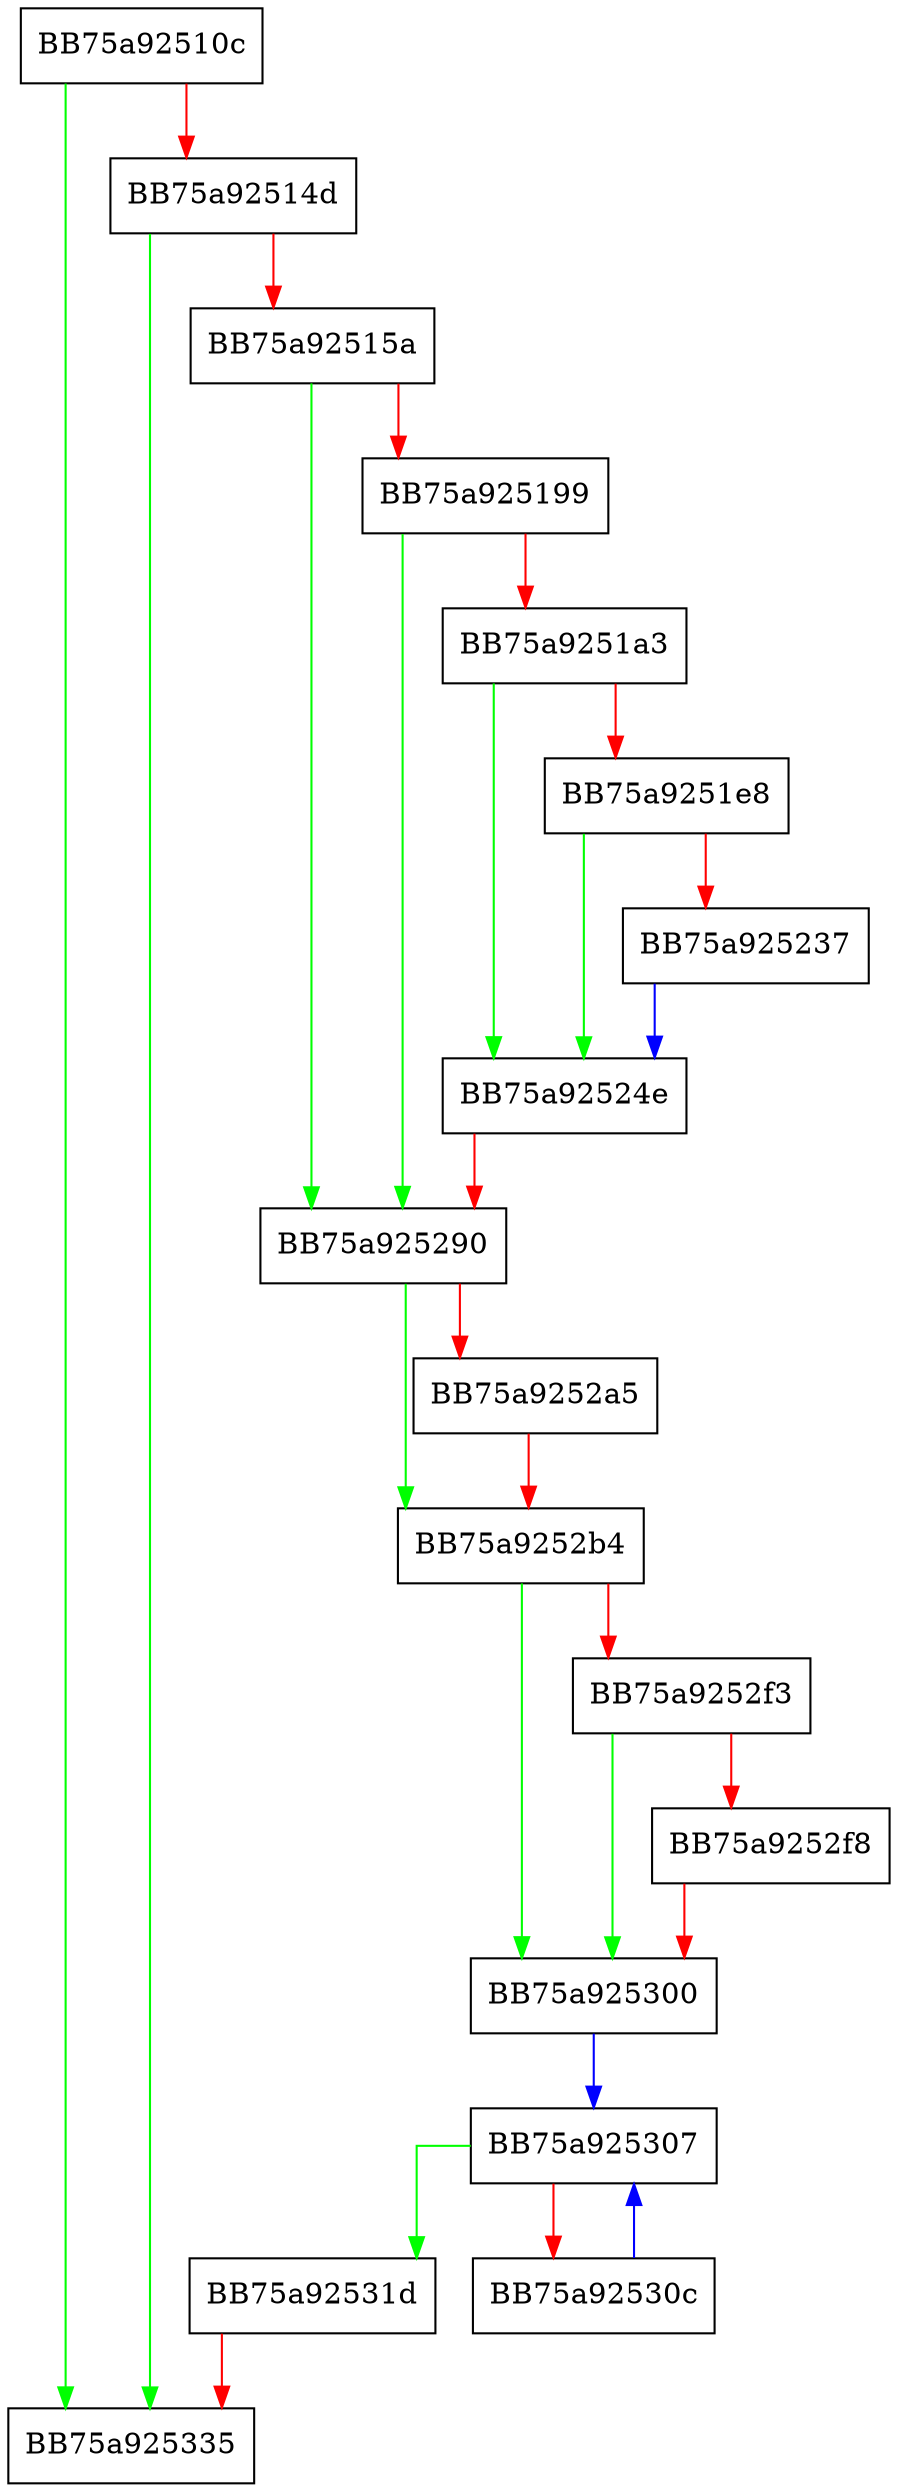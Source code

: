 digraph dump_tlv {
  node [shape="box"];
  graph [splines=ortho];
  BB75a92510c -> BB75a925335 [color="green"];
  BB75a92510c -> BB75a92514d [color="red"];
  BB75a92514d -> BB75a925335 [color="green"];
  BB75a92514d -> BB75a92515a [color="red"];
  BB75a92515a -> BB75a925290 [color="green"];
  BB75a92515a -> BB75a925199 [color="red"];
  BB75a925199 -> BB75a925290 [color="green"];
  BB75a925199 -> BB75a9251a3 [color="red"];
  BB75a9251a3 -> BB75a92524e [color="green"];
  BB75a9251a3 -> BB75a9251e8 [color="red"];
  BB75a9251e8 -> BB75a92524e [color="green"];
  BB75a9251e8 -> BB75a925237 [color="red"];
  BB75a925237 -> BB75a92524e [color="blue"];
  BB75a92524e -> BB75a925290 [color="red"];
  BB75a925290 -> BB75a9252b4 [color="green"];
  BB75a925290 -> BB75a9252a5 [color="red"];
  BB75a9252a5 -> BB75a9252b4 [color="red"];
  BB75a9252b4 -> BB75a925300 [color="green"];
  BB75a9252b4 -> BB75a9252f3 [color="red"];
  BB75a9252f3 -> BB75a925300 [color="green"];
  BB75a9252f3 -> BB75a9252f8 [color="red"];
  BB75a9252f8 -> BB75a925300 [color="red"];
  BB75a925300 -> BB75a925307 [color="blue"];
  BB75a925307 -> BB75a92531d [color="green"];
  BB75a925307 -> BB75a92530c [color="red"];
  BB75a92530c -> BB75a925307 [color="blue"];
  BB75a92531d -> BB75a925335 [color="red"];
}